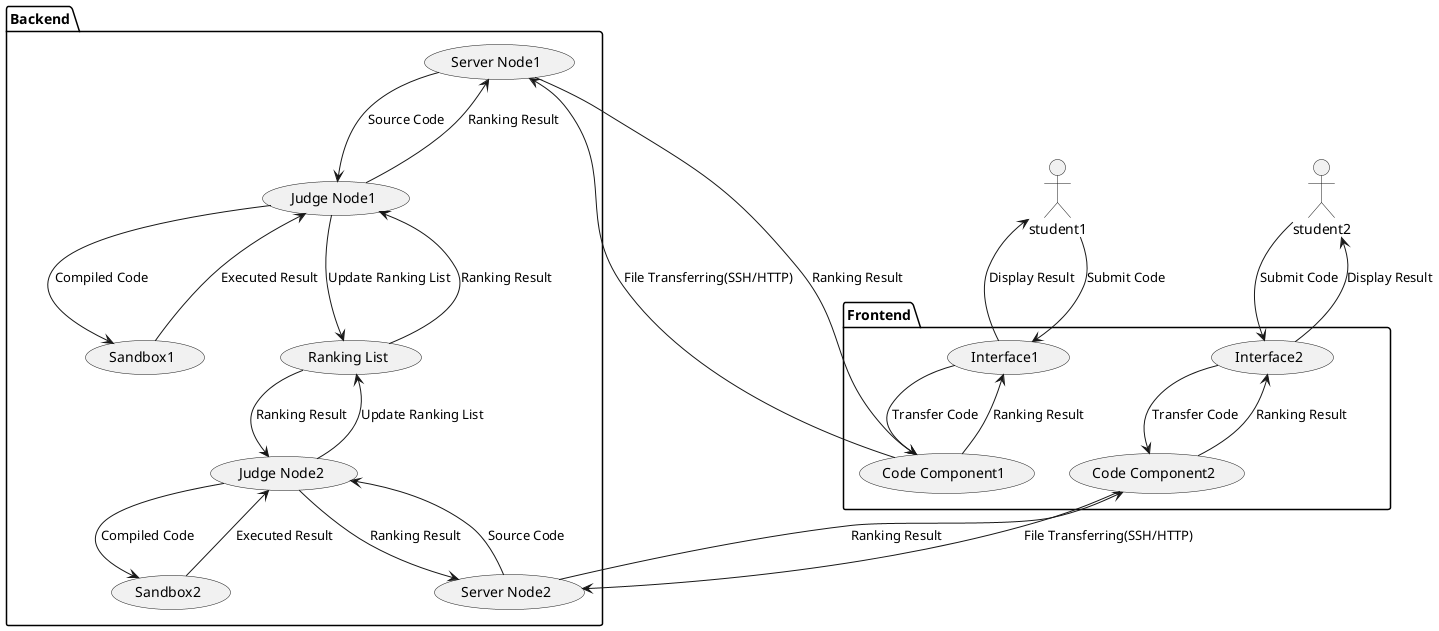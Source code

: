 ' 在比赛前提，通过前端开放特定接口，用户即可填写数据提交请求，进而派发给后端数据库进行数据检查和保存；在比赛期间，为具有报名数据的用户修改权限，在前端开放比赛通道接口，比赛途中用户的请求也通过特定的评测节点进行相应，通过由特定的服务器维护实时的Rank榜单功能，最后由特定程序计算比赛结果反馈给前端。
@startuml
' left to right direction
actor student1 as st1
actor student2 as st2
package Frontend {
    usecase "Interface1" as inter1
    usecase "Interface2" as inter2
    usecase "Code Component1" as cc1
    usecase "Code Component2" as cc2
}
package Backend {
  usecase "Server Node1" as sn1
  usecase "Server Node2" as sn2
  usecase "Judge Node1" as jn1
  usecase "Judge Node2" as jn2
  usecase "Sandbox1" as sb1
  usecase "Sandbox2" as sb2
  usecase "Ranking List" as rl
}
st1 --> inter1: "Submit Code"
st2 --> inter2: "Submit Code"

inter1 --> cc1: "Transfer Code"
inter2 --> cc2: "Transfer Code"
cc1 --> sn1: "File Transferring(SSH/HTTP)"
cc2 --> sn2: "File Transferring(SSH/HTTP)"
sn1 --> jn1: "Source Code"
sn2 --> jn2: "Source Code"
jn1 --> sb1: "Compiled Code"
jn2 --> sb2: "Compiled Code"
sb1 --> jn1: "Executed Result"
sb2 --> jn2: "Executed Result"
jn1 --> rl: "Update Ranking List"
jn2 --> rl: "Update Ranking List"
rl --> jn1: "Ranking Result"
rl --> jn2: "Ranking Result"
jn1 --> sn1: "Ranking Result"
jn2 --> sn2: "Ranking Result"
sn1 --> cc1: "Ranking Result"
sn2 --> cc2: "Ranking Result"
cc1 --> inter1: "Ranking Result"
cc2 --> inter2: "Ranking Result"
inter1 --> st1: "Display Result"
inter2 --> st2: "Display Result"
@enduml